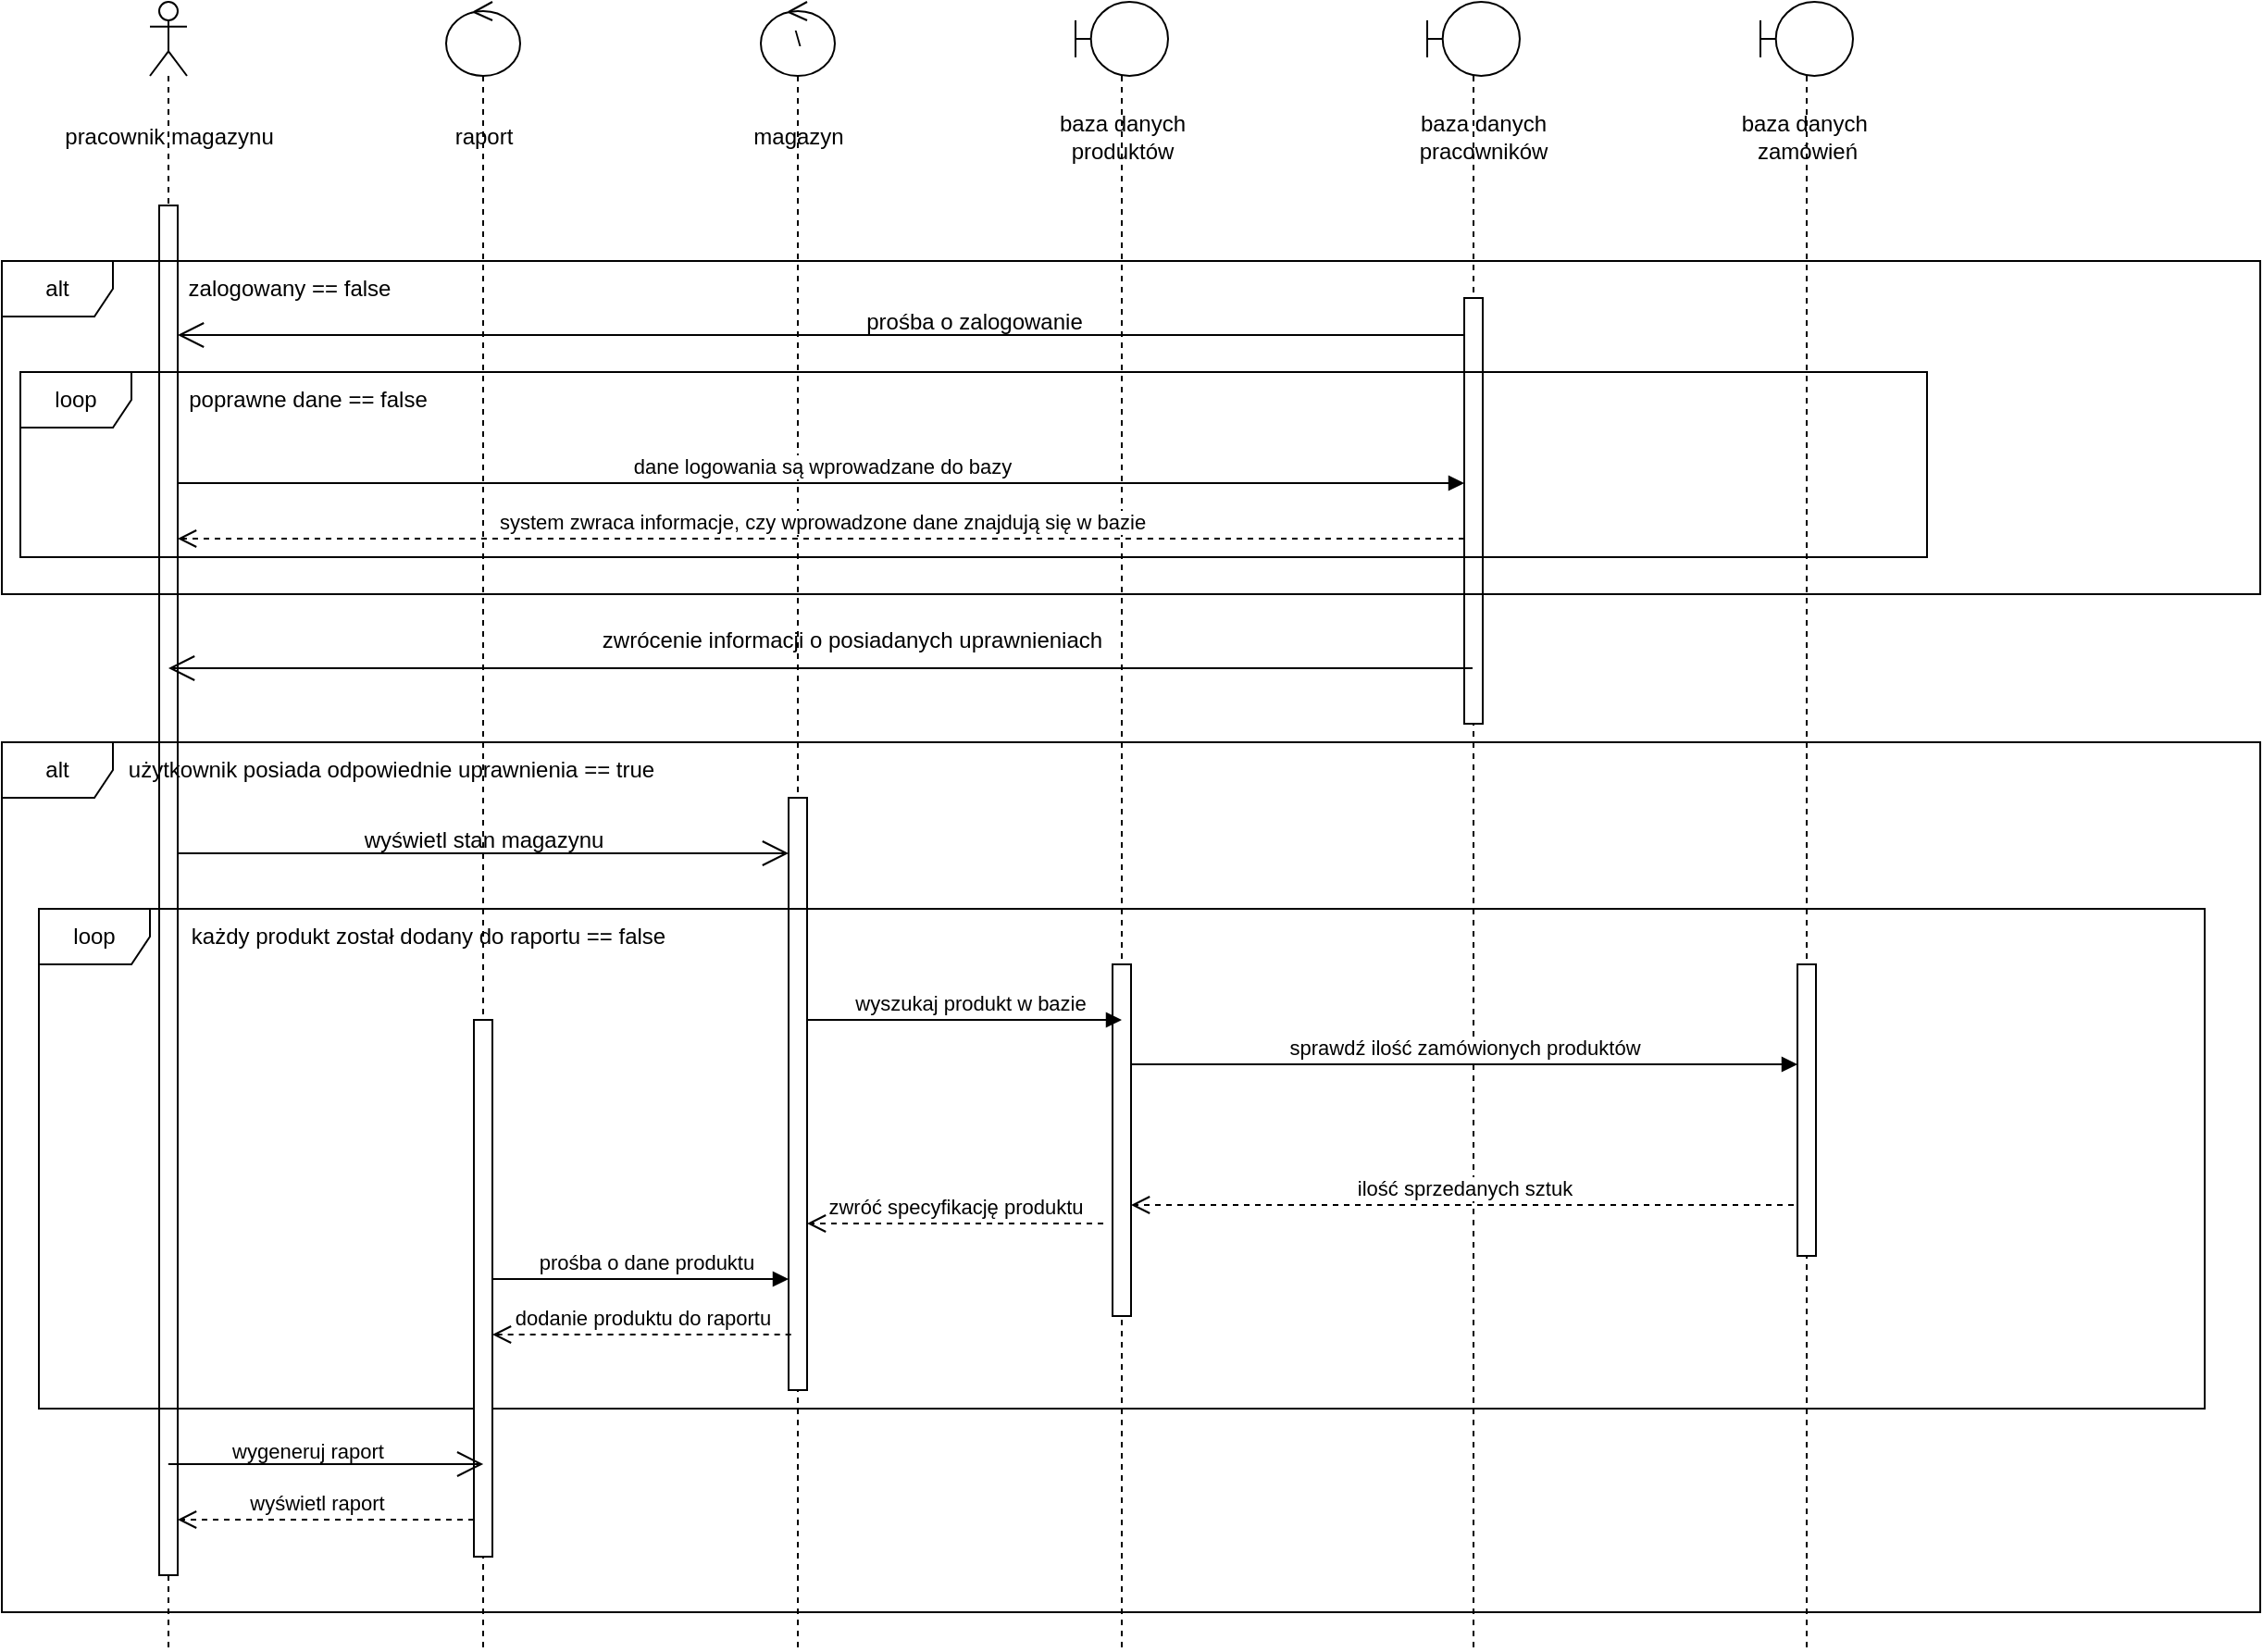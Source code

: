 <mxfile version="24.4.13" type="device">
  <diagram name="Page-1" id="x2Vcv8tRHThUodlK4XlS">
    <mxGraphModel dx="2560" dy="928" grid="1" gridSize="10" guides="1" tooltips="1" connect="1" arrows="1" fold="1" page="1" pageScale="1" pageWidth="827" pageHeight="1169" math="0" shadow="0">
      <root>
        <mxCell id="0" />
        <mxCell id="1" parent="0" />
        <mxCell id="2zl7KjaIhyBqIGTqFVHy-1" value="" style="shape=umlLifeline;perimeter=lifelinePerimeter;whiteSpace=wrap;html=1;container=1;dropTarget=0;collapsible=0;recursiveResize=0;outlineConnect=0;portConstraint=eastwest;newEdgeStyle={&quot;edgeStyle&quot;:&quot;elbowEdgeStyle&quot;,&quot;elbow&quot;:&quot;vertical&quot;,&quot;curved&quot;:0,&quot;rounded&quot;:0};participant=umlActor;" vertex="1" parent="1">
          <mxGeometry x="-70" y="10" width="20" height="890" as="geometry" />
        </mxCell>
        <mxCell id="2zl7KjaIhyBqIGTqFVHy-2" value="" style="html=1;points=[];perimeter=orthogonalPerimeter;outlineConnect=0;targetShapes=umlLifeline;portConstraint=eastwest;newEdgeStyle={&quot;edgeStyle&quot;:&quot;elbowEdgeStyle&quot;,&quot;elbow&quot;:&quot;vertical&quot;,&quot;curved&quot;:0,&quot;rounded&quot;:0};" vertex="1" parent="2zl7KjaIhyBqIGTqFVHy-1">
          <mxGeometry x="5" y="110" width="10" height="740" as="geometry" />
        </mxCell>
        <mxCell id="2zl7KjaIhyBqIGTqFVHy-3" value="" style="shape=umlLifeline;perimeter=lifelinePerimeter;whiteSpace=wrap;html=1;container=1;dropTarget=0;collapsible=0;recursiveResize=0;outlineConnect=0;portConstraint=eastwest;newEdgeStyle={&quot;edgeStyle&quot;:&quot;elbowEdgeStyle&quot;,&quot;elbow&quot;:&quot;vertical&quot;,&quot;curved&quot;:0,&quot;rounded&quot;:0};participant=umlControl;" vertex="1" parent="1">
          <mxGeometry x="90" y="10" width="40" height="890" as="geometry" />
        </mxCell>
        <mxCell id="2zl7KjaIhyBqIGTqFVHy-5" value="\" style="shape=umlLifeline;perimeter=lifelinePerimeter;whiteSpace=wrap;html=1;container=1;dropTarget=0;collapsible=0;recursiveResize=0;outlineConnect=0;portConstraint=eastwest;newEdgeStyle={&quot;edgeStyle&quot;:&quot;elbowEdgeStyle&quot;,&quot;elbow&quot;:&quot;vertical&quot;,&quot;curved&quot;:0,&quot;rounded&quot;:0};participant=umlControl;" vertex="1" parent="1">
          <mxGeometry x="260" y="10" width="40" height="890" as="geometry" />
        </mxCell>
        <mxCell id="2zl7KjaIhyBqIGTqFVHy-6" value="" style="html=1;points=[];perimeter=orthogonalPerimeter;outlineConnect=0;targetShapes=umlLifeline;portConstraint=eastwest;newEdgeStyle={&quot;edgeStyle&quot;:&quot;elbowEdgeStyle&quot;,&quot;elbow&quot;:&quot;vertical&quot;,&quot;curved&quot;:0,&quot;rounded&quot;:0};" vertex="1" parent="2zl7KjaIhyBqIGTqFVHy-5">
          <mxGeometry x="15" y="430" width="10" height="320" as="geometry" />
        </mxCell>
        <mxCell id="2zl7KjaIhyBqIGTqFVHy-9" value="pracownik magazynu" style="text;html=1;align=center;verticalAlign=middle;resizable=0;points=[];autosize=1;strokeColor=none;fillColor=none;" vertex="1" parent="1">
          <mxGeometry x="-130" y="68" width="140" height="30" as="geometry" />
        </mxCell>
        <mxCell id="2zl7KjaIhyBqIGTqFVHy-10" value="raport" style="text;html=1;align=center;verticalAlign=middle;resizable=0;points=[];autosize=1;strokeColor=none;fillColor=none;" vertex="1" parent="1">
          <mxGeometry x="85" y="68" width="50" height="30" as="geometry" />
        </mxCell>
        <mxCell id="2zl7KjaIhyBqIGTqFVHy-11" value="magazyn" style="text;html=1;align=center;verticalAlign=middle;resizable=0;points=[];autosize=1;strokeColor=none;fillColor=none;" vertex="1" parent="1">
          <mxGeometry x="245" y="68" width="70" height="30" as="geometry" />
        </mxCell>
        <mxCell id="2zl7KjaIhyBqIGTqFVHy-13" value="baza danych&lt;br&gt;pracowników" style="text;html=1;align=center;verticalAlign=middle;resizable=0;points=[];autosize=1;strokeColor=none;fillColor=none;" vertex="1" parent="1">
          <mxGeometry x="605" y="63" width="90" height="40" as="geometry" />
        </mxCell>
        <mxCell id="2zl7KjaIhyBqIGTqFVHy-14" value="baza danych&lt;br&gt;produktów" style="text;html=1;align=center;verticalAlign=middle;resizable=0;points=[];autosize=1;strokeColor=none;fillColor=none;" vertex="1" parent="1">
          <mxGeometry x="410" y="63" width="90" height="40" as="geometry" />
        </mxCell>
        <mxCell id="2zl7KjaIhyBqIGTqFVHy-15" value="" style="shape=umlLifeline;perimeter=lifelinePerimeter;whiteSpace=wrap;html=1;container=1;dropTarget=0;collapsible=0;recursiveResize=0;outlineConnect=0;portConstraint=eastwest;newEdgeStyle={&quot;edgeStyle&quot;:&quot;elbowEdgeStyle&quot;,&quot;elbow&quot;:&quot;vertical&quot;,&quot;curved&quot;:0,&quot;rounded&quot;:0};participant=umlBoundary;" vertex="1" parent="1">
          <mxGeometry x="620" y="10" width="50" height="890" as="geometry" />
        </mxCell>
        <mxCell id="2zl7KjaIhyBqIGTqFVHy-16" value="" style="html=1;points=[];perimeter=orthogonalPerimeter;outlineConnect=0;targetShapes=umlLifeline;portConstraint=eastwest;newEdgeStyle={&quot;edgeStyle&quot;:&quot;elbowEdgeStyle&quot;,&quot;elbow&quot;:&quot;vertical&quot;,&quot;curved&quot;:0,&quot;rounded&quot;:0};" vertex="1" parent="2zl7KjaIhyBqIGTqFVHy-15">
          <mxGeometry x="20" y="160" width="10" height="230" as="geometry" />
        </mxCell>
        <mxCell id="2zl7KjaIhyBqIGTqFVHy-17" value="" style="shape=umlLifeline;perimeter=lifelinePerimeter;whiteSpace=wrap;html=1;container=1;dropTarget=0;collapsible=0;recursiveResize=0;outlineConnect=0;portConstraint=eastwest;newEdgeStyle={&quot;edgeStyle&quot;:&quot;elbowEdgeStyle&quot;,&quot;elbow&quot;:&quot;vertical&quot;,&quot;curved&quot;:0,&quot;rounded&quot;:0};participant=umlBoundary;" vertex="1" parent="1">
          <mxGeometry x="430" y="10" width="50" height="890" as="geometry" />
        </mxCell>
        <mxCell id="2zl7KjaIhyBqIGTqFVHy-18" value="" style="html=1;points=[];perimeter=orthogonalPerimeter;outlineConnect=0;targetShapes=umlLifeline;portConstraint=eastwest;newEdgeStyle={&quot;edgeStyle&quot;:&quot;elbowEdgeStyle&quot;,&quot;elbow&quot;:&quot;vertical&quot;,&quot;curved&quot;:0,&quot;rounded&quot;:0};" vertex="1" parent="2zl7KjaIhyBqIGTqFVHy-17">
          <mxGeometry x="20" y="520" width="10" height="190" as="geometry" />
        </mxCell>
        <mxCell id="2zl7KjaIhyBqIGTqFVHy-19" value="dane logowania są wprowadzane do bazy" style="html=1;verticalAlign=bottom;endArrow=block;edgeStyle=elbowEdgeStyle;elbow=vertical;curved=0;rounded=0;" edge="1" parent="1" target="2zl7KjaIhyBqIGTqFVHy-16">
          <mxGeometry x="0.002" relative="1" as="geometry">
            <mxPoint x="-55" y="270" as="sourcePoint" />
            <Array as="points">
              <mxPoint x="-10" y="270" />
            </Array>
            <mxPoint as="offset" />
          </mxGeometry>
        </mxCell>
        <mxCell id="2zl7KjaIhyBqIGTqFVHy-20" value="system zwraca informacje, czy wprowadzone dane znajdują się w bazie" style="html=1;verticalAlign=bottom;endArrow=open;dashed=1;endSize=8;edgeStyle=elbowEdgeStyle;elbow=vertical;curved=0;rounded=0;" edge="1" parent="1" source="2zl7KjaIhyBqIGTqFVHy-16" target="2zl7KjaIhyBqIGTqFVHy-2">
          <mxGeometry relative="1" as="geometry">
            <mxPoint x="-50" y="300" as="targetPoint" />
            <Array as="points">
              <mxPoint x="550" y="300" />
            </Array>
          </mxGeometry>
        </mxCell>
        <mxCell id="2zl7KjaIhyBqIGTqFVHy-22" value="poprawne dane == false" style="text;html=1;align=center;verticalAlign=middle;resizable=0;points=[];autosize=1;strokeColor=none;fillColor=none;" vertex="1" parent="1">
          <mxGeometry x="-60" y="210" width="150" height="30" as="geometry" />
        </mxCell>
        <mxCell id="2zl7KjaIhyBqIGTqFVHy-25" value="alt" style="shape=umlFrame;whiteSpace=wrap;html=1;pointerEvents=0;" vertex="1" parent="1">
          <mxGeometry x="-150" y="150" width="1220" height="180" as="geometry" />
        </mxCell>
        <mxCell id="2zl7KjaIhyBqIGTqFVHy-26" value="zalogowany == false" style="text;html=1;align=center;verticalAlign=middle;resizable=0;points=[];autosize=1;strokeColor=none;fillColor=none;" vertex="1" parent="1">
          <mxGeometry x="-60" y="150" width="130" height="30" as="geometry" />
        </mxCell>
        <mxCell id="2zl7KjaIhyBqIGTqFVHy-28" value="wyświetl raport" style="html=1;verticalAlign=bottom;endArrow=open;dashed=1;endSize=8;edgeStyle=elbowEdgeStyle;elbow=vertical;curved=0;rounded=0;" edge="1" parent="1">
          <mxGeometry x="0.062" relative="1" as="geometry">
            <mxPoint x="-55" y="830" as="targetPoint" />
            <mxPoint x="105" y="830" as="sourcePoint" />
            <Array as="points">
              <mxPoint x="70" y="830" />
              <mxPoint x="20" y="920" />
              <mxPoint x="40" y="780" />
              <mxPoint x="110" y="675" />
              <mxPoint x="-25" y="705" />
            </Array>
            <mxPoint as="offset" />
          </mxGeometry>
        </mxCell>
        <mxCell id="2zl7KjaIhyBqIGTqFVHy-29" value="wyszukaj produkt w bazie" style="html=1;verticalAlign=bottom;endArrow=block;edgeStyle=elbowEdgeStyle;elbow=vertical;curved=0;rounded=0;" edge="1" parent="1">
          <mxGeometry x="0.035" relative="1" as="geometry">
            <mxPoint x="285" y="560" as="sourcePoint" />
            <Array as="points">
              <mxPoint x="330" y="560" />
              <mxPoint x="400" y="590" />
              <mxPoint x="350" y="510" />
            </Array>
            <mxPoint as="offset" />
            <mxPoint x="455" y="560" as="targetPoint" />
          </mxGeometry>
        </mxCell>
        <mxCell id="2zl7KjaIhyBqIGTqFVHy-30" value="zwróć specyfikację produktu" style="html=1;verticalAlign=bottom;endArrow=open;dashed=1;endSize=8;edgeStyle=elbowEdgeStyle;elbow=vertical;curved=0;rounded=0;" edge="1" parent="1" target="2zl7KjaIhyBqIGTqFVHy-6">
          <mxGeometry x="-0.002" relative="1" as="geometry">
            <mxPoint x="280" y="670" as="targetPoint" />
            <Array as="points">
              <mxPoint x="395" y="670" />
              <mxPoint x="335" y="600" />
            </Array>
            <mxPoint as="offset" />
            <mxPoint x="445" y="670" as="sourcePoint" />
          </mxGeometry>
        </mxCell>
        <mxCell id="2zl7KjaIhyBqIGTqFVHy-31" value="sprawdź ilość zamówionych produktów" style="html=1;verticalAlign=bottom;endArrow=block;edgeStyle=elbowEdgeStyle;elbow=vertical;curved=0;rounded=0;" edge="1" parent="1">
          <mxGeometry relative="1" as="geometry">
            <mxPoint x="460" y="584" as="sourcePoint" />
            <Array as="points">
              <mxPoint x="617.5" y="584" />
              <mxPoint x="587.5" y="614" />
              <mxPoint x="700" y="534" />
            </Array>
            <mxPoint as="offset" />
            <mxPoint x="820" y="584" as="targetPoint" />
          </mxGeometry>
        </mxCell>
        <mxCell id="2zl7KjaIhyBqIGTqFVHy-35" value="baza danych&amp;nbsp;&lt;div&gt;zamówień&lt;/div&gt;" style="text;html=1;align=center;verticalAlign=middle;resizable=0;points=[];autosize=1;strokeColor=none;fillColor=none;" vertex="1" parent="1">
          <mxGeometry x="780" y="63" width="90" height="40" as="geometry" />
        </mxCell>
        <mxCell id="2zl7KjaIhyBqIGTqFVHy-36" value="loop" style="shape=umlFrame;whiteSpace=wrap;html=1;pointerEvents=0;" vertex="1" parent="1">
          <mxGeometry x="-130" y="500" width="1170" height="270" as="geometry" />
        </mxCell>
        <mxCell id="2zl7KjaIhyBqIGTqFVHy-37" value="każdy produkt został dodany do raportu == false" style="text;html=1;align=center;verticalAlign=middle;resizable=0;points=[];autosize=1;strokeColor=none;fillColor=none;" vertex="1" parent="1">
          <mxGeometry x="-60" y="500" width="280" height="30" as="geometry" />
        </mxCell>
        <mxCell id="2zl7KjaIhyBqIGTqFVHy-39" value="ilość sprzedanych sztuk" style="html=1;verticalAlign=bottom;endArrow=open;dashed=1;endSize=8;edgeStyle=elbowEdgeStyle;elbow=vertical;curved=0;rounded=0;" edge="1" parent="1" target="2zl7KjaIhyBqIGTqFVHy-18">
          <mxGeometry x="0.028" relative="1" as="geometry">
            <mxPoint x="115" y="660" as="targetPoint" />
            <Array as="points">
              <mxPoint x="780" y="660" />
              <mxPoint x="930" y="660" />
              <mxPoint x="920" y="670" />
              <mxPoint x="870" y="620" />
              <mxPoint x="900" y="640" />
            </Array>
            <mxPoint x="820" y="650" as="sourcePoint" />
            <mxPoint as="offset" />
          </mxGeometry>
        </mxCell>
        <mxCell id="2zl7KjaIhyBqIGTqFVHy-47" value="loop" style="shape=umlFrame;whiteSpace=wrap;html=1;pointerEvents=0;" vertex="1" parent="1">
          <mxGeometry x="-140" y="210" width="1030" height="100" as="geometry" />
        </mxCell>
        <mxCell id="2zl7KjaIhyBqIGTqFVHy-59" value="" style="endArrow=open;endFill=1;endSize=12;html=1;rounded=0;" edge="1" parent="1" source="2zl7KjaIhyBqIGTqFVHy-15">
          <mxGeometry width="160" relative="1" as="geometry">
            <mxPoint x="230.55" y="370" as="sourcePoint" />
            <mxPoint x="-60" y="370" as="targetPoint" />
          </mxGeometry>
        </mxCell>
        <mxCell id="2zl7KjaIhyBqIGTqFVHy-60" value="zwrócenie informacji o posiadanych uprawnieniach" style="text;html=1;align=center;verticalAlign=middle;resizable=0;points=[];autosize=1;strokeColor=none;fillColor=none;" vertex="1" parent="1">
          <mxGeometry x="164" y="340" width="290" height="30" as="geometry" />
        </mxCell>
        <mxCell id="2zl7KjaIhyBqIGTqFVHy-61" value="alt" style="shape=umlFrame;whiteSpace=wrap;html=1;pointerEvents=0;" vertex="1" parent="1">
          <mxGeometry x="-150" y="410" width="1220" height="470" as="geometry" />
        </mxCell>
        <mxCell id="2zl7KjaIhyBqIGTqFVHy-62" value="użytkownik posiada odpowiednie uprawnienia == true" style="text;html=1;align=center;verticalAlign=middle;resizable=0;points=[];autosize=1;strokeColor=none;fillColor=none;" vertex="1" parent="1">
          <mxGeometry x="-95" y="410" width="310" height="30" as="geometry" />
        </mxCell>
        <mxCell id="2zl7KjaIhyBqIGTqFVHy-4" value="" style="html=1;points=[];perimeter=orthogonalPerimeter;outlineConnect=0;targetShapes=umlLifeline;portConstraint=eastwest;newEdgeStyle={&quot;edgeStyle&quot;:&quot;elbowEdgeStyle&quot;,&quot;elbow&quot;:&quot;vertical&quot;,&quot;curved&quot;:0,&quot;rounded&quot;:0};" vertex="1" parent="1">
          <mxGeometry x="105" y="560" width="10" height="290" as="geometry" />
        </mxCell>
        <mxCell id="2zl7KjaIhyBqIGTqFVHy-63" value="" style="shape=umlLifeline;perimeter=lifelinePerimeter;whiteSpace=wrap;html=1;container=1;dropTarget=0;collapsible=0;recursiveResize=0;outlineConnect=0;portConstraint=eastwest;newEdgeStyle={&quot;edgeStyle&quot;:&quot;elbowEdgeStyle&quot;,&quot;elbow&quot;:&quot;vertical&quot;,&quot;curved&quot;:0,&quot;rounded&quot;:0};participant=umlBoundary;size=40;" vertex="1" parent="1">
          <mxGeometry x="800" y="10" width="50" height="890" as="geometry" />
        </mxCell>
        <mxCell id="2zl7KjaIhyBqIGTqFVHy-64" value="" style="html=1;points=[];perimeter=orthogonalPerimeter;outlineConnect=0;targetShapes=umlLifeline;portConstraint=eastwest;newEdgeStyle={&quot;edgeStyle&quot;:&quot;elbowEdgeStyle&quot;,&quot;elbow&quot;:&quot;vertical&quot;,&quot;curved&quot;:0,&quot;rounded&quot;:0};" vertex="1" parent="2zl7KjaIhyBqIGTqFVHy-63">
          <mxGeometry x="20" y="520" width="10" height="157.5" as="geometry" />
        </mxCell>
        <mxCell id="2zl7KjaIhyBqIGTqFVHy-67" value="" style="endArrow=open;endFill=1;endSize=12;html=1;rounded=0;" edge="1" parent="1" source="2zl7KjaIhyBqIGTqFVHy-2" target="2zl7KjaIhyBqIGTqFVHy-6">
          <mxGeometry width="160" relative="1" as="geometry">
            <mxPoint x="369" y="480" as="sourcePoint" />
            <mxPoint x="-70" y="480" as="targetPoint" />
            <Array as="points">
              <mxPoint x="160" y="470" />
            </Array>
          </mxGeometry>
        </mxCell>
        <mxCell id="2zl7KjaIhyBqIGTqFVHy-68" value="wyświetl stan magazynu" style="text;html=1;align=center;verticalAlign=middle;resizable=0;points=[];autosize=1;strokeColor=none;fillColor=none;" vertex="1" parent="1">
          <mxGeometry x="35" y="448" width="150" height="30" as="geometry" />
        </mxCell>
        <mxCell id="2zl7KjaIhyBqIGTqFVHy-76" value="" style="endArrow=open;endFill=1;endSize=12;html=1;rounded=0;" edge="1" parent="1" target="2zl7KjaIhyBqIGTqFVHy-2">
          <mxGeometry width="160" relative="1" as="geometry">
            <mxPoint x="639.5" y="190" as="sourcePoint" />
            <mxPoint x="-20" y="190" as="targetPoint" />
          </mxGeometry>
        </mxCell>
        <mxCell id="2zl7KjaIhyBqIGTqFVHy-77" value="prośba o zalogowanie" style="text;html=1;align=center;verticalAlign=middle;resizable=0;points=[];autosize=1;strokeColor=none;fillColor=none;" vertex="1" parent="1">
          <mxGeometry x="305" y="168" width="140" height="30" as="geometry" />
        </mxCell>
        <mxCell id="2zl7KjaIhyBqIGTqFVHy-78" value="prośba o dane produktu" style="html=1;verticalAlign=bottom;endArrow=block;edgeStyle=elbowEdgeStyle;elbow=vertical;curved=0;rounded=0;" edge="1" parent="1">
          <mxGeometry x="0.035" relative="1" as="geometry">
            <mxPoint x="115" y="700" as="sourcePoint" />
            <Array as="points">
              <mxPoint x="245" y="700" />
              <mxPoint x="315" y="730" />
              <mxPoint x="265" y="650" />
            </Array>
            <mxPoint as="offset" />
            <mxPoint x="275" y="700" as="targetPoint" />
          </mxGeometry>
        </mxCell>
        <mxCell id="2zl7KjaIhyBqIGTqFVHy-79" value="dodanie produktu do raportu" style="html=1;verticalAlign=bottom;endArrow=open;dashed=1;endSize=8;edgeStyle=elbowEdgeStyle;elbow=vertical;curved=0;rounded=0;" edge="1" parent="1">
          <mxGeometry x="-0.002" relative="1" as="geometry">
            <mxPoint x="115" y="730" as="targetPoint" />
            <Array as="points">
              <mxPoint x="131.33" y="730" />
              <mxPoint x="71.33" y="660" />
            </Array>
            <mxPoint as="offset" />
            <mxPoint x="276.33" y="730" as="sourcePoint" />
          </mxGeometry>
        </mxCell>
        <mxCell id="2zl7KjaIhyBqIGTqFVHy-82" value="" style="endArrow=open;endFill=1;endSize=12;html=1;rounded=0;" edge="1" parent="1">
          <mxGeometry width="160" relative="1" as="geometry">
            <mxPoint x="-60.086" y="800" as="sourcePoint" />
            <mxPoint x="110.09" y="800" as="targetPoint" />
          </mxGeometry>
        </mxCell>
        <mxCell id="2zl7KjaIhyBqIGTqFVHy-85" value="&lt;span style=&quot;font-size: 11px; background-color: rgb(255, 255, 255);&quot;&gt;wygeneruj raport&lt;/span&gt;" style="text;html=1;align=center;verticalAlign=middle;resizable=0;points=[];autosize=1;strokeColor=none;fillColor=none;" vertex="1" parent="1">
          <mxGeometry x="-40" y="778" width="110" height="30" as="geometry" />
        </mxCell>
      </root>
    </mxGraphModel>
  </diagram>
</mxfile>
